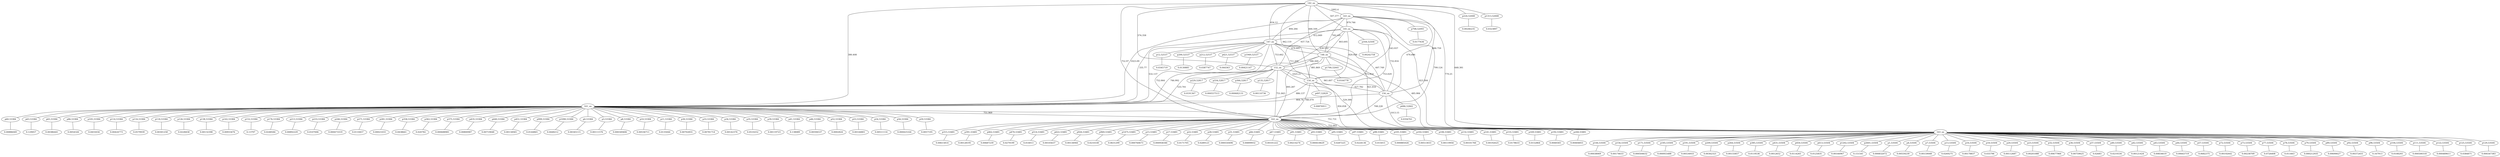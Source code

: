 graph {
	"p0,53384" -- "c0"
	"c0" [ label="0.00345115", pos="24.2583,8.19513!"];
	"p1,53504" -- "c1"
	"c1" [ label="0.000832072", pos="7.1017,11.941!"];
	"p3,53384" -- "c2"
	"c2" [ label="0.00111576", pos="18.728,13.9641!"];
	"p4,53504" -- "c3"
	"c3" [ label="0.00559239", pos="15.1359,3.10826!"];
	"p7,53504" -- "c4"
	"c4" [ label="0.00159048", pos="15.1292,13.2306!"];
	"p8,53384" -- "c5"
	"c5" [ label="0.000349406", pos="5.9642,8.39556!"];
	"p10,53384" -- "c6"
	"c6" [ label="0.00536711", pos="22.1834,8.1274!"];
	"p11,53384" -- "c7"
	"c7" [ label="0.0135044", pos="17.1476,12.521!"];
	"p12,52537" -- "c8"
	"c8" [ label="0.0345719", pos="20.0286,5.15849!"];
	"p13,53504" -- "c9"
	"c9" [ label="0.0269275", pos="4.68285,13.2429!"];
	"p15,53481" -- "c10"
	"c10" [ label="0.000760673", pos="18.8508,7.75953!"];
	"p16,53504" -- "c11"
	"c11" [ label="0.00178837", pos="15.2045,4.57147!"];
	"p17,53481" -- "c12"
	"c12" [ label="0.000958346", pos="18.6435,7.94328!"];
	"p18,53504" -- "c13"
	"c13" [ label="0.035796", pos="14.4983,1.66201!"];
	"p20,53504" -- "c14"
	"c14" [ label="0.00112687", pos="15.54,15.402!"];
	"p22,53481" -- "c15"
	"c15" [ label="0.0171705", pos="11.7478,7.96987!"];
	"p23,53504" -- "c16"
	"c16" [ label="0.00201088", pos="15.1021,11.7699!"];
	"p28,53481" -- "c17"
	"c17" [ label="0.0289123", pos="16.2789,8.81713!"];
	"p30,53384" -- "c18"
	"c18" [ label="0.00702855", pos="27.1076,8.10124!"];
	"p31,53481" -- "c19"
	"c19" [ label="0.000550496", pos="14.8424,8.08918!"];
	"p32,53504" -- "c20"
	"c20" [ label="0.00677966", pos="24.3459,1.26206!"];
	"p33,53384" -- "c21"
	"c21" [ label="0.00781714", pos="15.2356,7.94144!"];
	"p34,53384" -- "c22"
	"c22" [ label="0.00142376", pos="8.04935,8.21772!"];
	"p35,53384" -- "c23"
	"c23" [ label="0.0510252", pos="13.3489,3.83686!"];
	"p36,53504" -- "c24"
	"c24" [ label="0.00759625", pos="8.78498,14.7272!"];
	"p37,53504" -- "c25"
	"c25" [ label="0.02683", pos="4.74425,3.13984!"];
	"p39,53384" -- "c26"
	"c26" [ label="0.00119723", pos="21.6356,8.20523!"];
	"p40,53504" -- "c27"
	"c27" [ label="0.0219334", pos="10.6743,12.6699!"];
	"p41,53384" -- "c28"
	"c28" [ label="0.138089", pos="13.1812,12.5154!"];
	"p42,53504" -- "c29"
	"c29" [ label="0.00121424", pos="23.2295,11.9245!"];
	"p43,53504" -- "c30"
	"c30" [ label="0.00834619", pos="19.6378,3.67417!"];
	"p44,53504" -- "c31"
	"c31" [ label="0.00643719", pos="14.9995,4.87512!"];
	"p46,53384" -- "c32"
	"c32" [ label="0.00594537", pos="19.3985,0.82263!"];
	"p52,53384" -- "c33"
	"c33" [ label="0.0002824", pos="0.0120334,8.38589!"];
	"p53,53384" -- "c34"
	"c34" [ label="0.00144801", pos="19.1722,7.98372!"];
	"p54,53384" -- "c35"
	"c35" [ label="0.00511116", pos="9.90804,8.207!"];
	"p56,53384" -- "c36"
	"c36" [ label="0.000425164", pos="3.46111,8.14544!"];
	"p57,53504" -- "c37"
	"c37" [ label="0.0682375", pos="15.0924,10.1778!"];
	"p59,53384" -- "c38"
	"c38" [ label="0.0057195", pos="8.6174,8.11663!"];
	"p60,53384" -- "c39"
	"c39" [ label="0.00886049", pos="31.984,8.41568!"];
	"p63,53384" -- "c40"
	"c40" [ label="0.129057", pos="17.0566,3.8495!"];
	"p65,53384" -- "c41"
	"c41" [ label="0.00386441", pos="31.1428,6.62356!"];
	"p66,53481" -- "c42"
	"c42" [ label="0.00899932", pos="21.2162,0.888583!"];
	"p67,53481" -- "c43"
	"c43" [ label="0.00101222", pos="15.0814,7.96985!"];
	"p72,53504" -- "c44"
	"c44" [ label="0.00192642", pos="10.791,3.6809!"];
	"p73,53504" -- "c45"
	"c45" [ label="0.00238709", pos="5.06378,1.28542!"];
	"p77,53504" -- "c46"
	"c46" [ label="0.0726408", pos="15.1,5.83005!"];
	"p78,53504" -- "c47"
	"c47" [ label="0.011663", pos="6.96182,4.46185!"];
	"p79,53504" -- "c48"
	"c48" [ label="0.000212935", pos="14.9829,11.4685!"];
	"p86,53384" -- "c49"
	"c49" [ label="0.0054326", pos="20.251,8.15755!"];
	"p89,53504" -- "c50"
	"c50" [ label="0.00690627", pos="8.68259,16.0411!"];
	"p91,53481" -- "c51"
	"c51" [ label="0.00214274", pos="9.84893,7.90537!"];
	"p92,53504" -- "c52"
	"c52" [ label="0.00372455", pos="17.32,0.0275696!"];
	"p93,53481" -- "c53"
	"c53" [ label="0.000418629", pos="25.6737,8.05553!"];
	"p95,53481" -- "c54"
	"c54" [ label="0.0287225", pos="15.1722,8.6086!"];
	"p96,53504" -- "c55"
	"c55" [ label="0.167913", pos="16.2191,16.5931!"];
	"p97,53481" -- "c56"
	"c56" [ label="0.0224136", pos="14.8666,8.25476!"];
	"p98,53481" -- "c57"
	"c57" [ label="0.015015", pos="22.005,13.5966!"];
	"p101,53481" -- "c58"
	"c58" [ label="0.000885026", pos="8.274,13.6038!"];
	"p102,53481" -- "c59"
	"c59" [ label="0.00513033", pos="23.248,8.14352!"];
	"p104,53504" -- "c60"
	"c60" [ label="0.0108293", pos="19.5815,12.6603!"];
	"p105,53384" -- "c61"
	"c61" [ label="0.0455034", pos="11.6725,13.9671!"];
	"p106,53481" -- "c62"
	"c62" [ label="0.00119956", pos="7.00238,8.26572!"];
	"p111,53504" -- "c63"
	"c63" [ label="0.000500318", pos="25.7599,13.2227!"];
	"p114,53384" -- "c64"
	"c64" [ label="0.00424773", pos="18.7169,2.44351!"];
	"p116,53384" -- "c65"
	"c65" [ label="0.0579939", pos="11.6606,2.42343!"];
	"p118,53384" -- "c66"
	"c66" [ label="0.00301258", pos="13.5408,7.98015!"];
	"p122,53504" -- "c67"
	"c67" [ label="0.000489611", pos="25.6912,3.10086!"];
	"p125,53504" -- "c68"
	"c68" [ label="0.0384871", pos="14.9248,8.2896!"];
	"p126,53384" -- "c69"
	"c69" [ label="0.0228458", pos="10.6722,1.00889!"];
	"p129,53504" -- "c70"
	"c70" [ label="0.000347383", pos="21.3439,16.0107!"];
	"p132,53481" -- "c71"
	"c71" [ label="0.00101766", pos="8.36244,2.79513!"];
	"p135,52817" -- "c72"
	"c72" [ label="0.00110736", pos="14.0626,7.12748!"];
	"p138,53384" -- "c73"
	"c73" [ label="0.00132398", pos="17.5133,12.1827!"];
	"p141,53481" -- "c74"
	"c74" [ label="0.00192625", pos="20.6966,8.4943!"];
	"p142,53384" -- "c75"
	"c75" [ label="0.00933476", pos="17.5183,4.0828!"];
	"p144,53504" -- "c76"
	"c76" [ label="0.00038069", pos="21.5517,14.717!"];
	"p152,53384" -- "c77"
	"c77" [ label="0.13797", pos="32.4324,8.46146!"];
	"p155,53481" -- "c78"
	"c78" [ label="0.0178633", pos="4.78117,8.40422!"];
	"p156,53504" -- "c79"
	"c79" [ label="0.00174633", pos="15.2826,10.6207!"];
	"p164,52504" -- "c80"
	"c80" [ label="0.00242758", pos="16.1802,7.69599!"];
	"p169,53481" -- "c81"
	"c81" [ label="0.0152864", pos="21.9086,2.805!"];
	"p171,53504" -- "c82"
	"c82" [ label="0.000504632", pos="23.2029,4.44465!"];
	"p176,53384" -- "c83"
	"c83" [ label="0.0248584", pos="12.8664,12.2758!"];
	"p185,53504" -- "c84"
	"c84" [ label="0.000955488", pos="8.66156,0.56508!"];
	"p191,53504" -- "c85"
	"c85" [ label="0.00534933", pos="21.3538,0.479426!"];
	"p192,53481" -- "c86"
	"c86" [ label="0.0040583", pos="14.6596,7.8346!"];
	"p200,52537" -- "c87"
	"c87" [ label="0.0130885", pos="15.6764,7.03837!"];
	"p209,53504" -- "c88"
	"c88" [ label="0.00362321", pos="14.9404,6.67902!"];
	"p212,52537" -- "c89"
	"c89" [ label="0.0387747", pos="14.1059,8.8391!"];
	"p213,53384" -- "c90"
	"c90" [ label="0.00892229", pos="12.872,4.17383!"];
	"p224,52008" -- "c91"
	"c91" [ label="0.00246235", pos="16.1449,8.30674!"];
	"p229,52817" -- "c92"
	"c92" [ label="0.0191367", pos="19.9919,11.2132!"];
	"p233,53384" -- "c93"
	"c93" [ label="0.0107006", pos="6.81517,1.09809!"];
	"p244,53481" -- "c94"
	"c94" [ label="0.00404855", pos="15.2377,12.5383!"];
	"p246,53384" -- "c95"
	"c95" [ label="0.000473319", pos="12.3444,8.03172!"];
	"p264,53504" -- "c96"
	"c96" [ label="0.00155857", pos="14.921,9.34118!"];
	"p271,53384" -- "c98"
	"c98" [ label="0.0110457", pos="23.2333,0.989497!"];
	"p281,53384" -- "c99"
	"c99" [ label="0.00021033", pos="19.6119,8.01136!"];
	"p315,53481" -- "c101"
	"c101" [ label="0.00615814", pos="12.1439,1.1007!"];
	"p334,52817" -- "c102"
	"c102" [ label="0.000557513", pos="15.6078,8.95216!"];
	"p358,53384" -- "c103"
	"c103" [ label="0.0438661", pos="11.0177,7.99684!"];
	"p362,53384" -- "c105"
	"c105" [ label="0.020782", pos="19.4289,15.6494!"];
	"p366,52817" -- "c106"
	"c106" [ label="0.000682131", pos="10.1538,5.1341!"];
	"p375,53384" -- "c107"
	"c107" [ label="0.000688981", pos="10.5623,8.04345!"];
	"p385,53504" -- "c108"
	"c108" [ label="0.0119536", pos="15.1418,5.39143!"];
	"p391,53481" -- "c110"
	"c110" [ label="0.00128195", pos="31.4264,8.16182!"];
	"p421,52537" -- "c111"
	"c111" [ label="0.044363", pos="10.1817,11.2396!"];
	"p431,53504" -- "c112"
	"c112" [ label="0.0012652", pos="31.5942,6.43869!"];
	"p435,53384" -- "c113"
	"c113" [ label="0.00800987", pos="14.5739,7.97122!"];
	"p440,53384" -- "c114"
	"c114" [ label="0.00719048", pos="6.72181,15.7385!"];
	"p450,53504" -- "c115"
	"c115" [ label="0.0114265", pos="31.4658,10.1903!"];
	"p451,53384" -- "c117"
	"c117" [ label="0.00134945", pos="10.5918,15.7312!"];
	"p462,53481" -- "c118"
	"c118" [ label="0.00687239", pos="15.2773,3.82405!"];
	"p470,53481" -- "c119"
	"c119" [ label="0.0279199", pos="18.3555,8.04075!"];
	"p497,52829" -- "c120"
	"c120" [ label="0.00876911", pos="14.4476,6.96287!"];
	"p514,53481" -- "c122"
	"c122" [ label="0.014013", pos="31.4899,7.53936!"];
	"p613,53504" -- "c123"
	"c123" [ label="0.0125835", pos="14.9434,7.6276!"];
	"p622,53481" -- "c124"
	"c124" [ label="0.00105637", pos="8.52064,15.6458!"];
	"p686,52842" -- "c125"
	"c125" [ label="0.0356761", pos="15.172,9.02902!"];
	"p708,52093" -- "c126"
	"c126" [ label="0.0177636", pos="13.7771,7.84795!"];
	"p926,53481" -- "c127"
	"c127" [ label="0.00134944", pos="8.68705,0.951377!"];
	"p969,53481" -- "c128"
	"c128" [ label="0.0210338", pos="21.4811,15.6775!"];
	"p999,53384" -- "c129"
	"c129" [ label="0.0144865", pos="17.5865,7.69837!"];
	"p1090,53384" -- "c131"
	"c131" [ label="0.0448212", pos="23.3029,15.6547!"];
	"p1202,53504" -- "c133"
	"c133" [ label="0.00166967", pos="31.3752,9.2886!"];
	"p1313,52008" -- "c135"
	"c135" [ label="0.0323897", pos="23.1507,0.75096!"];
	"p1475,53481" -- "c137"
	"c137" [ label="0.0631299", pos="10.8216,1.39245!"];
	"p1700,52641" -- "c138"
	"c138" [ label="0.0164778", pos="8.76392,1.47377!"];
	"p1949,52537" -- "c139"
	"c139" [ label="0.00421147", pos="14.846,7.85697!"];
	"p2601,53504" -- "c141"
	"c141" [ label="0.151541", pos="12.3131,4.7102!"];
	"142_on" -- "143_on" [label="1002.4"]
	"142_on" -- "145_on" [label="507.377"]
	"142_on" -- "147_on" [label="654.12"]
	"142_on" -- "148_on" [label="666.169"]
	"142_on" -- "152_on" [label="374.358"]
	"142_on" -- "154_on" [label="962.119"]
	"142_on" -- "156_on" [label="888.759"]
	"142_on" -- "161_on" [label="380.408"]
	"142_on" -- "162_on" [label="752.97"]
	"142_on" -- "163_on" [label="648.381"]
	"143_on" -- "145_on" [label="979.746"]
	"143_on" -- "147_on" [label="894.284"]
	"143_on" -- "148_on" [label="749.149"]
	"143_on" -- "152_on" [label="937.724"]
	"143_on" -- "154_on" [label="543.937"]
	"143_on" -- "156_on" [label="676.696"]
	"143_on" -- "161_on" [label="1023.09"]
	"143_on" -- "162_on" [label="799.124"]
	"143_on" -- "163_on" [label="779.25"]
	"145_on" -- "147_on" [label="412.849"]
	"145_on" -- "148_on" [label="803.695"]
	"145_on" -- "152_on" [label="630.532"]
	"145_on" -- "154_on" [label="820.938"]
	"145_on" -- "156_on" [label="732.816"]
	"145_on" -- "161_on" [label="335.77"]
	"145_on" -- "162_on" [label="753.029"]
	"145_on" -- "163_on" [label="823.304"]
	"147_on" -- "148_on" [label="879.445"]
	"147_on" -- "152_on" [label="753.662"]
	"147_on" -- "154_on" [label="711.204"]
	"147_on" -- "156_on" [label="607.749"]
	"147_on" -- "161_on" [label="532.137"]
	"147_on" -- "162_on" [label="752.064"]
	"147_on" -- "163_on" [label="921.016"]
	"148_on" -- "152_on" [label="586.269"]
	"148_on" -- "154_on" [label="881.869"]
	"148_on" -- "156_on" [label="972.814"]
	"148_on" -- "161_on" [label="746.992"]
	"148_on" -- "162_on" [label="895.287"]
	"148_on" -- "163_on" [label="485.984"]
	"152_on" -- "154_on" [label="1025.21"]
	"152_on" -- "156_on" [label="961.607"]
	"152_on" -- "161_on" [label="533.701"]
	"152_on" -- "162_on" [label="751.843"]
	"152_on" -- "163_on" [label="529.399"]
	"154_on" -- "156_on" [label="427.782"]
	"154_on" -- "161_on" [label="886.137"]
	"154_on" -- "162_on" [label="788.079"]
	"154_on" -- "163_on" [label="950.058"]
	"156_on" -- "161_on" [label="804.78"]
	"156_on" -- "162_on" [label="708.228"]
	"156_on" -- "163_on" [label="1013.15"]
	"161_on" -- "162_on" [label="751.969"]
	"161_on" -- "163_on" [label="751.731"]
	"162_on" -- "163_on" [label="752.003"]
	"142_on" -- "p224,52008"
	"142_on" -- "p1313,52008"
	"143_on" -- "p708,52093"
	"145_on" -- "p164,52504"
	"147_on" -- "p12,52537"
	"147_on" -- "p200,52537"
	"147_on" -- "p212,52537"
	"147_on" -- "p421,52537"
	"147_on" -- "p1949,52537"
	"148_on" -- "p1700,52641"
	"152_on" -- "p135,52817"
	"152_on" -- "p229,52817"
	"152_on" -- "p334,52817"
	"152_on" -- "p366,52817"
	"154_on" -- "p497,52829"
	"156_on" -- "p686,52842"
	"161_on" -- "p0,53384"
	"161_on" -- "p3,53384"
	"161_on" -- "p8,53384"
	"161_on" -- "p10,53384"
	"161_on" -- "p11,53384"
	"161_on" -- "p30,53384"
	"161_on" -- "p33,53384"
	"161_on" -- "p34,53384"
	"161_on" -- "p35,53384"
	"161_on" -- "p39,53384"
	"161_on" -- "p41,53384"
	"161_on" -- "p46,53384"
	"161_on" -- "p52,53384"
	"161_on" -- "p53,53384"
	"161_on" -- "p54,53384"
	"161_on" -- "p56,53384"
	"161_on" -- "p59,53384"
	"161_on" -- "p60,53384"
	"161_on" -- "p63,53384"
	"161_on" -- "p65,53384"
	"161_on" -- "p86,53384"
	"161_on" -- "p105,53384"
	"161_on" -- "p114,53384"
	"161_on" -- "p116,53384"
	"161_on" -- "p118,53384"
	"161_on" -- "p126,53384"
	"161_on" -- "p138,53384"
	"161_on" -- "p142,53384"
	"161_on" -- "p152,53384"
	"161_on" -- "p176,53384"
	"161_on" -- "p213,53384"
	"161_on" -- "p233,53384"
	"161_on" -- "p246,53384"
	"161_on" -- "p271,53384"
	"161_on" -- "p281,53384"
	"161_on" -- "p358,53384"
	"161_on" -- "p362,53384"
	"161_on" -- "p375,53384"
	"161_on" -- "p435,53384"
	"161_on" -- "p440,53384"
	"161_on" -- "p451,53384"
	"161_on" -- "p999,53384"
	"161_on" -- "p1090,53384"
	"162_on" -- "p15,53481"
	"162_on" -- "p17,53481"
	"162_on" -- "p22,53481"
	"162_on" -- "p28,53481"
	"162_on" -- "p31,53481"
	"162_on" -- "p66,53481"
	"162_on" -- "p67,53481"
	"162_on" -- "p91,53481"
	"162_on" -- "p93,53481"
	"162_on" -- "p95,53481"
	"162_on" -- "p97,53481"
	"162_on" -- "p98,53481"
	"162_on" -- "p101,53481"
	"162_on" -- "p102,53481"
	"162_on" -- "p106,53481"
	"162_on" -- "p132,53481"
	"162_on" -- "p141,53481"
	"162_on" -- "p155,53481"
	"162_on" -- "p169,53481"
	"162_on" -- "p192,53481"
	"162_on" -- "p244,53481"
	"162_on" -- "p315,53481"
	"162_on" -- "p391,53481"
	"162_on" -- "p462,53481"
	"162_on" -- "p470,53481"
	"162_on" -- "p514,53481"
	"162_on" -- "p622,53481"
	"162_on" -- "p926,53481"
	"162_on" -- "p969,53481"
	"162_on" -- "p1475,53481"
	"163_on" -- "p1,53504"
	"163_on" -- "p4,53504"
	"163_on" -- "p7,53504"
	"163_on" -- "p13,53504"
	"163_on" -- "p16,53504"
	"163_on" -- "p18,53504"
	"163_on" -- "p20,53504"
	"163_on" -- "p23,53504"
	"163_on" -- "p32,53504"
	"163_on" -- "p36,53504"
	"163_on" -- "p37,53504"
	"163_on" -- "p40,53504"
	"163_on" -- "p42,53504"
	"163_on" -- "p43,53504"
	"163_on" -- "p44,53504"
	"163_on" -- "p57,53504"
	"163_on" -- "p72,53504"
	"163_on" -- "p73,53504"
	"163_on" -- "p77,53504"
	"163_on" -- "p78,53504"
	"163_on" -- "p79,53504"
	"163_on" -- "p89,53504"
	"163_on" -- "p92,53504"
	"163_on" -- "p96,53504"
	"163_on" -- "p104,53504"
	"163_on" -- "p111,53504"
	"163_on" -- "p122,53504"
	"163_on" -- "p125,53504"
	"163_on" -- "p129,53504"
	"163_on" -- "p144,53504"
	"163_on" -- "p156,53504"
	"163_on" -- "p171,53504"
	"163_on" -- "p185,53504"
	"163_on" -- "p191,53504"
	"163_on" -- "p209,53504"
	"163_on" -- "p264,53504"
	"163_on" -- "p385,53504"
	"163_on" -- "p431,53504"
	"163_on" -- "p450,53504"
	"163_on" -- "p613,53504"
	"163_on" -- "p1202,53504"
	"163_on" -- "p2601,53504"
}
